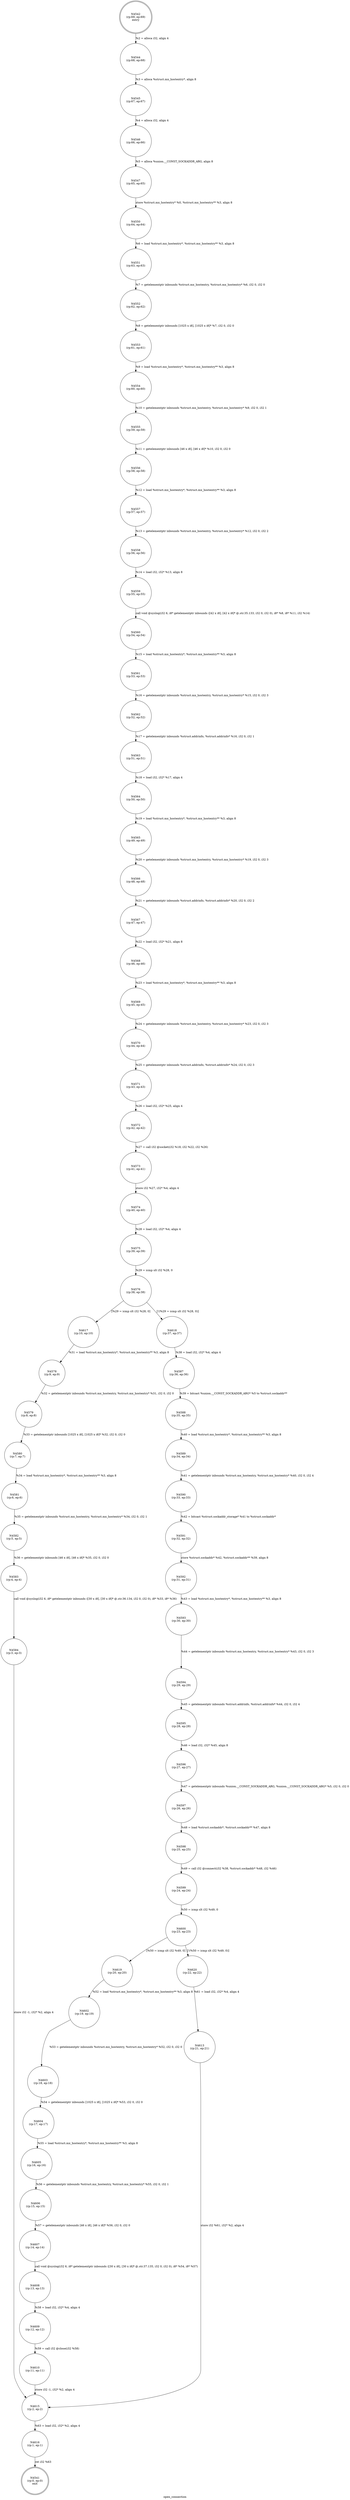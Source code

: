 digraph open_connection {
label="open_connection"
4541 [label="N4541\n(rp:0, ep:0)\nexit", shape="doublecircle"]
4542 [label="N4542\n(rp:69, ep:69)\nentry", shape="doublecircle"]
4542 -> 4544 [label="%2 = alloca i32, align 4"]
4544 [label="N4544\n(rp:68, ep:68)", shape="circle"]
4544 -> 4545 [label="%3 = alloca %struct.mx_hostentry*, align 8"]
4545 [label="N4545\n(rp:67, ep:67)", shape="circle"]
4545 -> 4546 [label="%4 = alloca i32, align 4"]
4546 [label="N4546\n(rp:66, ep:66)", shape="circle"]
4546 -> 4547 [label="%5 = alloca %union.__CONST_SOCKADDR_ARG, align 8"]
4547 [label="N4547\n(rp:65, ep:65)", shape="circle"]
4547 -> 4550 [label="store %struct.mx_hostentry* %0, %struct.mx_hostentry** %3, align 8"]
4550 [label="N4550\n(rp:64, ep:64)", shape="circle"]
4550 -> 4551 [label="%6 = load %struct.mx_hostentry*, %struct.mx_hostentry** %3, align 8"]
4551 [label="N4551\n(rp:63, ep:63)", shape="circle"]
4551 -> 4552 [label="%7 = getelementptr inbounds %struct.mx_hostentry, %struct.mx_hostentry* %6, i32 0, i32 0"]
4552 [label="N4552\n(rp:62, ep:62)", shape="circle"]
4552 -> 4553 [label="%8 = getelementptr inbounds [1025 x i8], [1025 x i8]* %7, i32 0, i32 0"]
4553 [label="N4553\n(rp:61, ep:61)", shape="circle"]
4553 -> 4554 [label="%9 = load %struct.mx_hostentry*, %struct.mx_hostentry** %3, align 8"]
4554 [label="N4554\n(rp:60, ep:60)", shape="circle"]
4554 -> 4555 [label="%10 = getelementptr inbounds %struct.mx_hostentry, %struct.mx_hostentry* %9, i32 0, i32 1"]
4555 [label="N4555\n(rp:59, ep:59)", shape="circle"]
4555 -> 4556 [label="%11 = getelementptr inbounds [46 x i8], [46 x i8]* %10, i32 0, i32 0"]
4556 [label="N4556\n(rp:58, ep:58)", shape="circle"]
4556 -> 4557 [label="%12 = load %struct.mx_hostentry*, %struct.mx_hostentry** %3, align 8"]
4557 [label="N4557\n(rp:57, ep:57)", shape="circle"]
4557 -> 4558 [label="%13 = getelementptr inbounds %struct.mx_hostentry, %struct.mx_hostentry* %12, i32 0, i32 2"]
4558 [label="N4558\n(rp:56, ep:56)", shape="circle"]
4558 -> 4559 [label="%14 = load i32, i32* %13, align 8"]
4559 [label="N4559\n(rp:55, ep:55)", shape="circle"]
4559 -> 4560 [label="call void @syslog(i32 6, i8* getelementptr inbounds ([42 x i8], [42 x i8]* @.str.35.133, i32 0, i32 0), i8* %8, i8* %11, i32 %14)"]
4560 [label="N4560\n(rp:54, ep:54)", shape="circle"]
4560 -> 4561 [label="%15 = load %struct.mx_hostentry*, %struct.mx_hostentry** %3, align 8"]
4561 [label="N4561\n(rp:53, ep:53)", shape="circle"]
4561 -> 4562 [label="%16 = getelementptr inbounds %struct.mx_hostentry, %struct.mx_hostentry* %15, i32 0, i32 3"]
4562 [label="N4562\n(rp:52, ep:52)", shape="circle"]
4562 -> 4563 [label="%17 = getelementptr inbounds %struct.addrinfo, %struct.addrinfo* %16, i32 0, i32 1"]
4563 [label="N4563\n(rp:51, ep:51)", shape="circle"]
4563 -> 4564 [label="%18 = load i32, i32* %17, align 4"]
4564 [label="N4564\n(rp:50, ep:50)", shape="circle"]
4564 -> 4565 [label="%19 = load %struct.mx_hostentry*, %struct.mx_hostentry** %3, align 8"]
4565 [label="N4565\n(rp:49, ep:49)", shape="circle"]
4565 -> 4566 [label="%20 = getelementptr inbounds %struct.mx_hostentry, %struct.mx_hostentry* %19, i32 0, i32 3"]
4566 [label="N4566\n(rp:48, ep:48)", shape="circle"]
4566 -> 4567 [label="%21 = getelementptr inbounds %struct.addrinfo, %struct.addrinfo* %20, i32 0, i32 2"]
4567 [label="N4567\n(rp:47, ep:47)", shape="circle"]
4567 -> 4568 [label="%22 = load i32, i32* %21, align 8"]
4568 [label="N4568\n(rp:46, ep:46)", shape="circle"]
4568 -> 4569 [label="%23 = load %struct.mx_hostentry*, %struct.mx_hostentry** %3, align 8"]
4569 [label="N4569\n(rp:45, ep:45)", shape="circle"]
4569 -> 4570 [label="%24 = getelementptr inbounds %struct.mx_hostentry, %struct.mx_hostentry* %23, i32 0, i32 3"]
4570 [label="N4570\n(rp:44, ep:44)", shape="circle"]
4570 -> 4571 [label="%25 = getelementptr inbounds %struct.addrinfo, %struct.addrinfo* %24, i32 0, i32 3"]
4571 [label="N4571\n(rp:43, ep:43)", shape="circle"]
4571 -> 4572 [label="%26 = load i32, i32* %25, align 4"]
4572 [label="N4572\n(rp:42, ep:42)", shape="circle"]
4572 -> 4573 [label="%27 = call i32 @socket(i32 %18, i32 %22, i32 %26)"]
4573 [label="N4573\n(rp:41, ep:41)", shape="circle"]
4573 -> 4574 [label="store i32 %27, i32* %4, align 4"]
4574 [label="N4574\n(rp:40, ep:40)", shape="circle"]
4574 -> 4575 [label="%28 = load i32, i32* %4, align 4"]
4575 [label="N4575\n(rp:39, ep:39)", shape="circle"]
4575 -> 4576 [label="%29 = icmp slt i32 %28, 0"]
4576 [label="N4576\n(rp:38, ep:38)", shape="circle"]
4576 -> 4617 [label="[%29 = icmp slt i32 %28, 0]"]
4576 -> 4618 [label="[!(%29 = icmp slt i32 %28, 0)]"]
4578 [label="N4578\n(rp:9, ep:9)", shape="circle"]
4578 -> 4579 [label="%32 = getelementptr inbounds %struct.mx_hostentry, %struct.mx_hostentry* %31, i32 0, i32 0"]
4579 [label="N4579\n(rp:8, ep:8)", shape="circle"]
4579 -> 4580 [label="%33 = getelementptr inbounds [1025 x i8], [1025 x i8]* %32, i32 0, i32 0"]
4580 [label="N4580\n(rp:7, ep:7)", shape="circle"]
4580 -> 4581 [label="%34 = load %struct.mx_hostentry*, %struct.mx_hostentry** %3, align 8"]
4581 [label="N4581\n(rp:6, ep:6)", shape="circle"]
4581 -> 4582 [label="%35 = getelementptr inbounds %struct.mx_hostentry, %struct.mx_hostentry* %34, i32 0, i32 1"]
4582 [label="N4582\n(rp:5, ep:5)", shape="circle"]
4582 -> 4583 [label="%36 = getelementptr inbounds [46 x i8], [46 x i8]* %35, i32 0, i32 0"]
4583 [label="N4583\n(rp:4, ep:4)", shape="circle"]
4583 -> 4584 [label="call void @syslog(i32 6, i8* getelementptr inbounds ([30 x i8], [30 x i8]* @.str.36.134, i32 0, i32 0), i8* %33, i8* %36)"]
4584 [label="N4584\n(rp:3, ep:3)", shape="circle"]
4584 -> 4615 [label="store i32 -1, i32* %2, align 4"]
4587 [label="N4587\n(rp:36, ep:36)", shape="circle"]
4587 -> 4588 [label="%39 = bitcast %union.__CONST_SOCKADDR_ARG* %5 to %struct.sockaddr**"]
4588 [label="N4588\n(rp:35, ep:35)", shape="circle"]
4588 -> 4589 [label="%40 = load %struct.mx_hostentry*, %struct.mx_hostentry** %3, align 8"]
4589 [label="N4589\n(rp:34, ep:34)", shape="circle"]
4589 -> 4590 [label="%41 = getelementptr inbounds %struct.mx_hostentry, %struct.mx_hostentry* %40, i32 0, i32 4"]
4590 [label="N4590\n(rp:33, ep:33)", shape="circle"]
4590 -> 4591 [label="%42 = bitcast %struct.sockaddr_storage* %41 to %struct.sockaddr*"]
4591 [label="N4591\n(rp:32, ep:32)", shape="circle"]
4591 -> 4592 [label="store %struct.sockaddr* %42, %struct.sockaddr** %39, align 8"]
4592 [label="N4592\n(rp:31, ep:31)", shape="circle"]
4592 -> 4593 [label="%43 = load %struct.mx_hostentry*, %struct.mx_hostentry** %3, align 8"]
4593 [label="N4593\n(rp:30, ep:30)", shape="circle"]
4593 -> 4594 [label="%44 = getelementptr inbounds %struct.mx_hostentry, %struct.mx_hostentry* %43, i32 0, i32 3"]
4594 [label="N4594\n(rp:29, ep:29)", shape="circle"]
4594 -> 4595 [label="%45 = getelementptr inbounds %struct.addrinfo, %struct.addrinfo* %44, i32 0, i32 4"]
4595 [label="N4595\n(rp:28, ep:28)", shape="circle"]
4595 -> 4596 [label="%46 = load i32, i32* %45, align 8"]
4596 [label="N4596\n(rp:27, ep:27)", shape="circle"]
4596 -> 4597 [label="%47 = getelementptr inbounds %union.__CONST_SOCKADDR_ARG, %union.__CONST_SOCKADDR_ARG* %5, i32 0, i32 0"]
4597 [label="N4597\n(rp:26, ep:26)", shape="circle"]
4597 -> 4598 [label="%48 = load %struct.sockaddr*, %struct.sockaddr** %47, align 8"]
4598 [label="N4598\n(rp:25, ep:25)", shape="circle"]
4598 -> 4599 [label="%49 = call i32 @connect(i32 %38, %struct.sockaddr* %48, i32 %46)"]
4599 [label="N4599\n(rp:24, ep:24)", shape="circle"]
4599 -> 4600 [label="%50 = icmp slt i32 %49, 0"]
4600 [label="N4600\n(rp:23, ep:23)", shape="circle"]
4600 -> 4619 [label="[%50 = icmp slt i32 %49, 0]"]
4600 -> 4620 [label="[!(%50 = icmp slt i32 %49, 0)]"]
4602 [label="N4602\n(rp:19, ep:19)", shape="circle"]
4602 -> 4603 [label="%53 = getelementptr inbounds %struct.mx_hostentry, %struct.mx_hostentry* %52, i32 0, i32 0"]
4603 [label="N4603\n(rp:18, ep:18)", shape="circle"]
4603 -> 4604 [label="%54 = getelementptr inbounds [1025 x i8], [1025 x i8]* %53, i32 0, i32 0"]
4604 [label="N4604\n(rp:17, ep:17)", shape="circle"]
4604 -> 4605 [label="%55 = load %struct.mx_hostentry*, %struct.mx_hostentry** %3, align 8"]
4605 [label="N4605\n(rp:16, ep:16)", shape="circle"]
4605 -> 4606 [label="%56 = getelementptr inbounds %struct.mx_hostentry, %struct.mx_hostentry* %55, i32 0, i32 1"]
4606 [label="N4606\n(rp:15, ep:15)", shape="circle"]
4606 -> 4607 [label="%57 = getelementptr inbounds [46 x i8], [46 x i8]* %56, i32 0, i32 0"]
4607 [label="N4607\n(rp:14, ep:14)", shape="circle"]
4607 -> 4608 [label="call void @syslog(i32 6, i8* getelementptr inbounds ([30 x i8], [30 x i8]* @.str.37.135, i32 0, i32 0), i8* %54, i8* %57)"]
4608 [label="N4608\n(rp:13, ep:13)", shape="circle"]
4608 -> 4609 [label="%58 = load i32, i32* %4, align 4"]
4609 [label="N4609\n(rp:12, ep:12)", shape="circle"]
4609 -> 4610 [label="%59 = call i32 @close(i32 %58)"]
4610 [label="N4610\n(rp:11, ep:11)", shape="circle"]
4610 -> 4615 [label="store i32 -1, i32* %2, align 4"]
4613 [label="N4613\n(rp:21, ep:21)", shape="circle"]
4613 -> 4615 [label="store i32 %61, i32* %2, align 4"]
4615 [label="N4615\n(rp:2, ep:2)", shape="circle"]
4615 -> 4616 [label="%63 = load i32, i32* %2, align 4"]
4616 [label="N4616\n(rp:1, ep:1)", shape="circle"]
4616 -> 4541 [label="ret i32 %63"]
4617 [label="N4617\n(rp:10, ep:10)", shape="circle"]
4617 -> 4578 [label="%31 = load %struct.mx_hostentry*, %struct.mx_hostentry** %3, align 8"]
4618 [label="N4618\n(rp:37, ep:37)", shape="circle"]
4618 -> 4587 [label="%38 = load i32, i32* %4, align 4"]
4619 [label="N4619\n(rp:20, ep:20)", shape="circle"]
4619 -> 4602 [label="%52 = load %struct.mx_hostentry*, %struct.mx_hostentry** %3, align 8"]
4620 [label="N4620\n(rp:22, ep:22)", shape="circle"]
4620 -> 4613 [label="%61 = load i32, i32* %4, align 4"]
}
